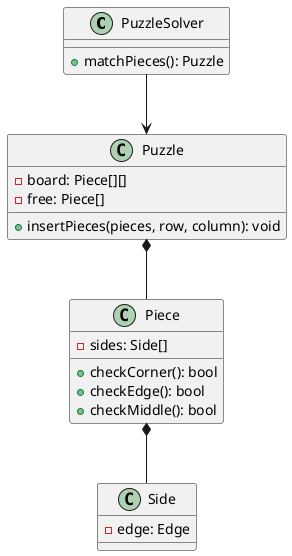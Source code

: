 @startuml
class PuzzleSolver {
    + matchPieces(): Puzzle
}
PuzzleSolver --> Puzzle

class Puzzle {
    - board: Piece[][]
    - free: Piece[]
    + insertPieces(pieces, row, column): void
}
Puzzle *-- Piece

class Piece {
    - sides: Side[]
    + checkCorner(): bool
    + checkEdge(): bool
    + checkMiddle(): bool
}
Piece *-- Side

class Side {
    - edge: Edge
}
@enduml
